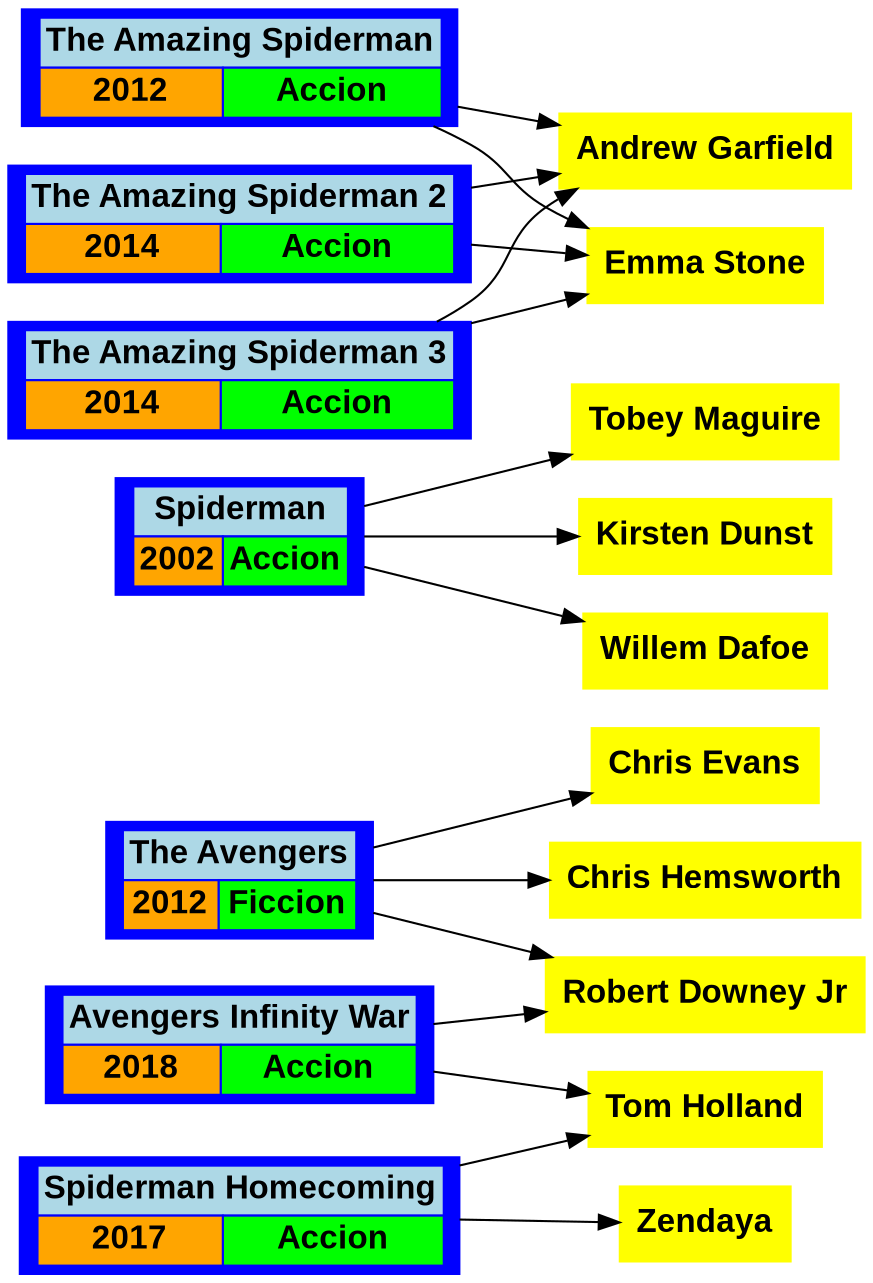 digraph { 
rankdir = LR 
node[shape=record, fontname="Arial Black", fontsize=16] 
TheAvengers[color=blue, style=filled, label=<
<TABLE BORDER="0" CELLBORDER="1" CELLSPACING="0">
<TR><TD BGCOLOR="lightblue" COLSPAN="2">The Avengers</TD></TR>
<TR><TD BGCOLOR="orange">2012</TD> + <TD BGCOLOR="green">Ficcion</TD> </TR>
</TABLE>
>]TheAvengers->RobertDowneyJr
TheAvengers->ChrisEvans
TheAvengers->ChrisHemsworth
Spiderman[color=blue, style=filled, label=<
<TABLE BORDER="0" CELLBORDER="1" CELLSPACING="0">
<TR><TD BGCOLOR="lightblue" COLSPAN="2">Spiderman</TD></TR>
<TR><TD BGCOLOR="orange">2002</TD> + <TD BGCOLOR="green">Accion</TD> </TR>
</TABLE>
>]Spiderman->TobeyMaguire
Spiderman->KirstenDunst
Spiderman->WillemDafoe
TheAmazingSpiderman[color=blue, style=filled, label=<
<TABLE BORDER="0" CELLBORDER="1" CELLSPACING="0">
<TR><TD BGCOLOR="lightblue" COLSPAN="2">The Amazing Spiderman</TD></TR>
<TR><TD BGCOLOR="orange">2012</TD> + <TD BGCOLOR="green">Accion</TD> </TR>
</TABLE>
>]TheAmazingSpiderman->AndrewGarfield
TheAmazingSpiderman->EmmaStone
TheAmazingSpiderman2[color=blue, style=filled, label=<
<TABLE BORDER="0" CELLBORDER="1" CELLSPACING="0">
<TR><TD BGCOLOR="lightblue" COLSPAN="2">The Amazing Spiderman 2</TD></TR>
<TR><TD BGCOLOR="orange">2014</TD> + <TD BGCOLOR="green">Accion</TD> </TR>
</TABLE>
>]TheAmazingSpiderman2->AndrewGarfield
TheAmazingSpiderman2->EmmaStone
SpidermanHomecoming[color=blue, style=filled, label=<
<TABLE BORDER="0" CELLBORDER="1" CELLSPACING="0">
<TR><TD BGCOLOR="lightblue" COLSPAN="2">Spiderman Homecoming</TD></TR>
<TR><TD BGCOLOR="orange">2017</TD> + <TD BGCOLOR="green">Accion</TD> </TR>
</TABLE>
>]SpidermanHomecoming->TomHolland
SpidermanHomecoming->Zendaya
AvengersInfinityWar[color=blue, style=filled, label=<
<TABLE BORDER="0" CELLBORDER="1" CELLSPACING="0">
<TR><TD BGCOLOR="lightblue" COLSPAN="2">Avengers Infinity War</TD></TR>
<TR><TD BGCOLOR="orange">2018</TD> + <TD BGCOLOR="green">Accion</TD> </TR>
</TABLE>
>]AvengersInfinityWar->RobertDowneyJr
AvengersInfinityWar->TomHolland
TheAmazingSpiderman3[color=blue, style=filled, label=<
<TABLE BORDER="0" CELLBORDER="1" CELLSPACING="0">
<TR><TD BGCOLOR="lightblue" COLSPAN="2">The Amazing Spiderman 3</TD></TR>
<TR><TD BGCOLOR="orange">2014</TD> + <TD BGCOLOR="green">Accion</TD> </TR>
</TABLE>
>]TheAmazingSpiderman3->AndrewGarfield
TheAmazingSpiderman3->EmmaStone
RobertDowneyJr[color=yellow, style=filled, label="Robert Downey Jr"]
ChrisEvans[color=yellow, style=filled, label="Chris Evans"]
ChrisHemsworth[color=yellow, style=filled, label="Chris Hemsworth"]
TobeyMaguire[color=yellow, style=filled, label="Tobey Maguire"]
KirstenDunst[color=yellow, style=filled, label="Kirsten Dunst"]
WillemDafoe[color=yellow, style=filled, label="Willem Dafoe"]
AndrewGarfield[color=yellow, style=filled, label="Andrew Garfield"]
EmmaStone[color=yellow, style=filled, label="Emma Stone"]
TomHolland[color=yellow, style=filled, label="Tom Holland"]
Zendaya[color=yellow, style=filled, label="Zendaya"]
} 
